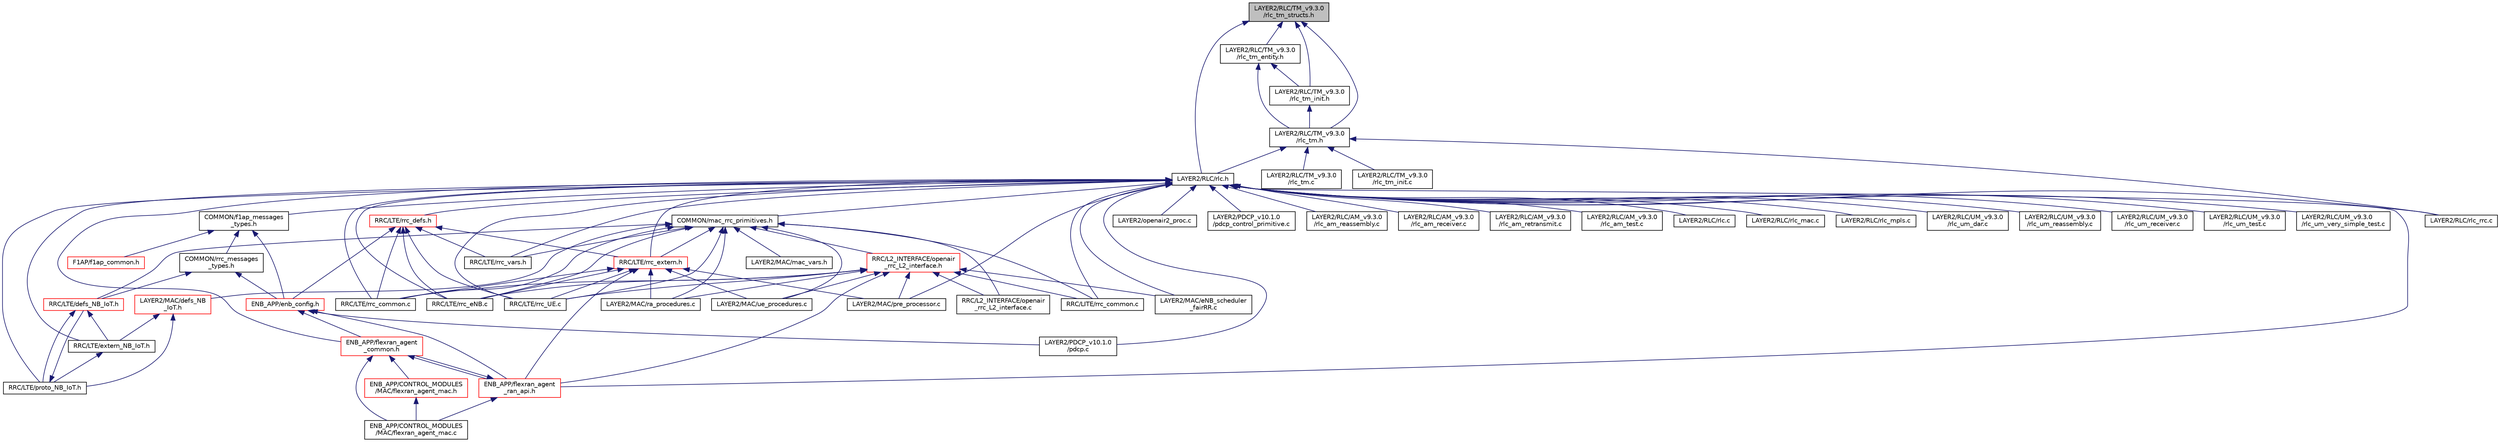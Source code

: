 digraph "LAYER2/RLC/TM_v9.3.0/rlc_tm_structs.h"
{
 // LATEX_PDF_SIZE
  edge [fontname="Helvetica",fontsize="10",labelfontname="Helvetica",labelfontsize="10"];
  node [fontname="Helvetica",fontsize="10",shape=record];
  Node1 [label="LAYER2/RLC/TM_v9.3.0\l/rlc_tm_structs.h",height=0.2,width=0.4,color="black", fillcolor="grey75", style="filled", fontcolor="black",tooltip="This file defines structures used inside the RLC TM."];
  Node1 -> Node2 [dir="back",color="midnightblue",fontsize="10",style="solid",fontname="Helvetica"];
  Node2 [label="LAYER2/RLC/rlc.h",height=0.2,width=0.4,color="black", fillcolor="white", style="filled",URL="$rlc_8h.html",tooltip="This file, and only this file must be included by external code that interact with RLC layer."];
  Node2 -> Node3 [dir="back",color="midnightblue",fontsize="10",style="solid",fontname="Helvetica"];
  Node3 [label="COMMON/f1ap_messages\l_types.h",height=0.2,width=0.4,color="black", fillcolor="white", style="filled",URL="$f1ap__messages__types_8h.html",tooltip=" "];
  Node3 -> Node4 [dir="back",color="midnightblue",fontsize="10",style="solid",fontname="Helvetica"];
  Node4 [label="COMMON/rrc_messages\l_types.h",height=0.2,width=0.4,color="black", fillcolor="white", style="filled",URL="$rrc__messages__types_8h.html",tooltip=" "];
  Node4 -> Node5 [dir="back",color="midnightblue",fontsize="10",style="solid",fontname="Helvetica"];
  Node5 [label="ENB_APP/enb_config.h",height=0.2,width=0.4,color="red", fillcolor="white", style="filled",URL="$enb__config_8h.html",tooltip=" "];
  Node5 -> Node10 [dir="back",color="midnightblue",fontsize="10",style="solid",fontname="Helvetica"];
  Node10 [label="ENB_APP/flexran_agent\l_common.h",height=0.2,width=0.4,color="red", fillcolor="white", style="filled",URL="$flexran__agent__common_8h.html",tooltip="common message primitves and utilities"];
  Node10 -> Node11 [dir="back",color="midnightblue",fontsize="10",style="solid",fontname="Helvetica"];
  Node11 [label="ENB_APP/CONTROL_MODULES\l/MAC/flexran_agent_mac.c",height=0.2,width=0.4,color="black", fillcolor="white", style="filled",URL="$flexran__agent__mac_8c.html",tooltip="FlexRAN agent message handler for MAC layer."];
  Node10 -> Node12 [dir="back",color="midnightblue",fontsize="10",style="solid",fontname="Helvetica"];
  Node12 [label="ENB_APP/CONTROL_MODULES\l/MAC/flexran_agent_mac.h",height=0.2,width=0.4,color="red", fillcolor="white", style="filled",URL="$flexran__agent__mac_8h.html",tooltip="FlexRAN agent message handler APIs for MAC layer."];
  Node12 -> Node11 [dir="back",color="midnightblue",fontsize="10",style="solid",fontname="Helvetica"];
  Node10 -> Node31 [dir="back",color="midnightblue",fontsize="10",style="solid",fontname="Helvetica"];
  Node31 [label="ENB_APP/flexran_agent\l_ran_api.h",height=0.2,width=0.4,color="red", fillcolor="white", style="filled",URL="$flexran__agent__ran__api_8h.html",tooltip="FlexRAN RAN API abstraction header."];
  Node31 -> Node11 [dir="back",color="midnightblue",fontsize="10",style="solid",fontname="Helvetica"];
  Node31 -> Node10 [dir="back",color="midnightblue",fontsize="10",style="solid",fontname="Helvetica"];
  Node5 -> Node31 [dir="back",color="midnightblue",fontsize="10",style="solid",fontname="Helvetica"];
  Node5 -> Node38 [dir="back",color="midnightblue",fontsize="10",style="solid",fontname="Helvetica"];
  Node38 [label="LAYER2/PDCP_v10.1.0\l/pdcp.c",height=0.2,width=0.4,color="black", fillcolor="white", style="filled",URL="$pdcp_8c.html",tooltip="pdcp interface with RLC"];
  Node4 -> Node49 [dir="back",color="midnightblue",fontsize="10",style="solid",fontname="Helvetica"];
  Node49 [label="RRC/LTE/defs_NB_IoT.h",height=0.2,width=0.4,color="red", fillcolor="white", style="filled",URL="$RRC_2LTE_2defs__NB__IoT_8h.html",tooltip="NB-IoT RRC struct definitions and function prototypes."];
  Node49 -> Node52 [dir="back",color="midnightblue",fontsize="10",style="solid",fontname="Helvetica"];
  Node52 [label="RRC/LTE/extern_NB_IoT.h",height=0.2,width=0.4,color="black", fillcolor="white", style="filled",URL="$extern__NB__IoT_8h.html",tooltip=" "];
  Node52 -> Node53 [dir="back",color="midnightblue",fontsize="10",style="solid",fontname="Helvetica"];
  Node53 [label="RRC/LTE/proto_NB_IoT.h",height=0.2,width=0.4,color="black", fillcolor="white", style="filled",URL="$RRC_2LTE_2proto__NB__IoT_8h.html",tooltip="RRC functions prototypes for eNB and UE for NB-IoT."];
  Node53 -> Node49 [dir="back",color="midnightblue",fontsize="10",style="solid",fontname="Helvetica"];
  Node49 -> Node53 [dir="back",color="midnightblue",fontsize="10",style="solid",fontname="Helvetica"];
  Node3 -> Node5 [dir="back",color="midnightblue",fontsize="10",style="solid",fontname="Helvetica"];
  Node3 -> Node55 [dir="back",color="midnightblue",fontsize="10",style="solid",fontname="Helvetica"];
  Node55 [label="F1AP/f1ap_common.h",height=0.2,width=0.4,color="red", fillcolor="white", style="filled",URL="$f1ap__common_8h.html",tooltip="f1ap procedures for both CU and DU"];
  Node2 -> Node70 [dir="back",color="midnightblue",fontsize="10",style="solid",fontname="Helvetica"];
  Node70 [label="COMMON/mac_rrc_primitives.h",height=0.2,width=0.4,color="black", fillcolor="white", style="filled",URL="$mac__rrc__primitives_8h.html",tooltip=" "];
  Node70 -> Node71 [dir="back",color="midnightblue",fontsize="10",style="solid",fontname="Helvetica"];
  Node71 [label="LAYER2/MAC/defs_NB\l_IoT.h",height=0.2,width=0.4,color="red", fillcolor="white", style="filled",URL="$LAYER2_2MAC_2defs__NB__IoT_8h.html",tooltip=" "];
  Node71 -> Node52 [dir="back",color="midnightblue",fontsize="10",style="solid",fontname="Helvetica"];
  Node71 -> Node53 [dir="back",color="midnightblue",fontsize="10",style="solid",fontname="Helvetica"];
  Node70 -> Node72 [dir="back",color="midnightblue",fontsize="10",style="solid",fontname="Helvetica"];
  Node72 [label="LAYER2/MAC/mac_vars.h",height=0.2,width=0.4,color="black", fillcolor="white", style="filled",URL="$mac__vars_8h.html",tooltip=" "];
  Node70 -> Node73 [dir="back",color="midnightblue",fontsize="10",style="solid",fontname="Helvetica"];
  Node73 [label="LAYER2/MAC/ra_procedures.c",height=0.2,width=0.4,color="black", fillcolor="white", style="filled",URL="$ra__procedures_8c.html",tooltip="Routines for UE MAC-layer Random-access procedures (36.321) V8.6 2009-03."];
  Node70 -> Node74 [dir="back",color="midnightblue",fontsize="10",style="solid",fontname="Helvetica"];
  Node74 [label="LAYER2/MAC/ue_procedures.c",height=0.2,width=0.4,color="black", fillcolor="white", style="filled",URL="$ue__procedures_8c.html",tooltip=" "];
  Node70 -> Node75 [dir="back",color="midnightblue",fontsize="10",style="solid",fontname="Helvetica"];
  Node75 [label="RRC/L2_INTERFACE/openair\l_rrc_L2_interface.c",height=0.2,width=0.4,color="black", fillcolor="white", style="filled",URL="$openair__rrc__L2__interface_8c.html",tooltip=" "];
  Node70 -> Node76 [dir="back",color="midnightblue",fontsize="10",style="solid",fontname="Helvetica"];
  Node76 [label="RRC/L2_INTERFACE/openair\l_rrc_L2_interface.h",height=0.2,width=0.4,color="red", fillcolor="white", style="filled",URL="$openair__rrc__L2__interface_8h.html",tooltip=" "];
  Node76 -> Node31 [dir="back",color="midnightblue",fontsize="10",style="solid",fontname="Helvetica"];
  Node76 -> Node79 [dir="back",color="midnightblue",fontsize="10",style="solid",fontname="Helvetica"];
  Node79 [label="LAYER2/MAC/eNB_scheduler\l_fairRR.c",height=0.2,width=0.4,color="black", fillcolor="white", style="filled",URL="$eNB__scheduler__fairRR_8c.html",tooltip=" "];
  Node76 -> Node85 [dir="back",color="midnightblue",fontsize="10",style="solid",fontname="Helvetica"];
  Node85 [label="LAYER2/MAC/pre_processor.c",height=0.2,width=0.4,color="black", fillcolor="white", style="filled",URL="$pre__processor_8c.html",tooltip="eNB scheduler preprocessing fuction prior to scheduling"];
  Node76 -> Node73 [dir="back",color="midnightblue",fontsize="10",style="solid",fontname="Helvetica"];
  Node76 -> Node74 [dir="back",color="midnightblue",fontsize="10",style="solid",fontname="Helvetica"];
  Node76 -> Node75 [dir="back",color="midnightblue",fontsize="10",style="solid",fontname="Helvetica"];
  Node76 -> Node88 [dir="back",color="midnightblue",fontsize="10",style="solid",fontname="Helvetica"];
  Node88 [label="RRC/LITE/rrc_common.c",height=0.2,width=0.4,color="black", fillcolor="white", style="filled",URL="$LITE_2rrc__common_8c.html",tooltip="rrc common procedures for eNB and UE"];
  Node76 -> Node89 [dir="back",color="midnightblue",fontsize="10",style="solid",fontname="Helvetica"];
  Node89 [label="RRC/LTE/rrc_common.c",height=0.2,width=0.4,color="black", fillcolor="white", style="filled",URL="$LTE_2rrc__common_8c.html",tooltip="rrc common procedures for eNB and UE"];
  Node76 -> Node90 [dir="back",color="midnightblue",fontsize="10",style="solid",fontname="Helvetica"];
  Node90 [label="RRC/LTE/rrc_eNB.c",height=0.2,width=0.4,color="black", fillcolor="white", style="filled",URL="$rrc__eNB_8c.html",tooltip="rrc procedures for eNB"];
  Node76 -> Node91 [dir="back",color="midnightblue",fontsize="10",style="solid",fontname="Helvetica"];
  Node91 [label="RRC/LTE/rrc_UE.c",height=0.2,width=0.4,color="black", fillcolor="white", style="filled",URL="$rrc__UE_8c.html",tooltip="rrc procedures for UE / rrc procedures for FeMBMS UE"];
  Node70 -> Node88 [dir="back",color="midnightblue",fontsize="10",style="solid",fontname="Helvetica"];
  Node70 -> Node49 [dir="back",color="midnightblue",fontsize="10",style="solid",fontname="Helvetica"];
  Node70 -> Node89 [dir="back",color="midnightblue",fontsize="10",style="solid",fontname="Helvetica"];
  Node70 -> Node90 [dir="back",color="midnightblue",fontsize="10",style="solid",fontname="Helvetica"];
  Node70 -> Node92 [dir="back",color="midnightblue",fontsize="10",style="solid",fontname="Helvetica"];
  Node92 [label="RRC/LTE/rrc_extern.h",height=0.2,width=0.4,color="red", fillcolor="white", style="filled",URL="$rrc__extern_8h.html",tooltip=" "];
  Node92 -> Node31 [dir="back",color="midnightblue",fontsize="10",style="solid",fontname="Helvetica"];
  Node92 -> Node85 [dir="back",color="midnightblue",fontsize="10",style="solid",fontname="Helvetica"];
  Node92 -> Node73 [dir="back",color="midnightblue",fontsize="10",style="solid",fontname="Helvetica"];
  Node92 -> Node74 [dir="back",color="midnightblue",fontsize="10",style="solid",fontname="Helvetica"];
  Node92 -> Node89 [dir="back",color="midnightblue",fontsize="10",style="solid",fontname="Helvetica"];
  Node92 -> Node90 [dir="back",color="midnightblue",fontsize="10",style="solid",fontname="Helvetica"];
  Node92 -> Node91 [dir="back",color="midnightblue",fontsize="10",style="solid",fontname="Helvetica"];
  Node70 -> Node91 [dir="back",color="midnightblue",fontsize="10",style="solid",fontname="Helvetica"];
  Node70 -> Node96 [dir="back",color="midnightblue",fontsize="10",style="solid",fontname="Helvetica"];
  Node96 [label="RRC/LTE/rrc_vars.h",height=0.2,width=0.4,color="black", fillcolor="white", style="filled",URL="$rrc__vars_8h.html",tooltip="rrc variables"];
  Node2 -> Node10 [dir="back",color="midnightblue",fontsize="10",style="solid",fontname="Helvetica"];
  Node2 -> Node31 [dir="back",color="midnightblue",fontsize="10",style="solid",fontname="Helvetica"];
  Node2 -> Node79 [dir="back",color="midnightblue",fontsize="10",style="solid",fontname="Helvetica"];
  Node2 -> Node85 [dir="back",color="midnightblue",fontsize="10",style="solid",fontname="Helvetica"];
  Node2 -> Node97 [dir="back",color="midnightblue",fontsize="10",style="solid",fontname="Helvetica"];
  Node97 [label="LAYER2/openair2_proc.c",height=0.2,width=0.4,color="black", fillcolor="white", style="filled",URL="$openair2__proc_8c.html",tooltip=" "];
  Node2 -> Node38 [dir="back",color="midnightblue",fontsize="10",style="solid",fontname="Helvetica"];
  Node2 -> Node98 [dir="back",color="midnightblue",fontsize="10",style="solid",fontname="Helvetica"];
  Node98 [label="LAYER2/PDCP_v10.1.0\l/pdcp_control_primitive.c",height=0.2,width=0.4,color="black", fillcolor="white", style="filled",URL="$pdcp__control__primitive_8c.html",tooltip=" "];
  Node2 -> Node99 [dir="back",color="midnightblue",fontsize="10",style="solid",fontname="Helvetica"];
  Node99 [label="LAYER2/RLC/AM_v9.3.0\l/rlc_am_reassembly.c",height=0.2,width=0.4,color="black", fillcolor="white", style="filled",URL="$rlc__am__reassembly_8c.html",tooltip=" "];
  Node2 -> Node100 [dir="back",color="midnightblue",fontsize="10",style="solid",fontname="Helvetica"];
  Node100 [label="LAYER2/RLC/AM_v9.3.0\l/rlc_am_receiver.c",height=0.2,width=0.4,color="black", fillcolor="white", style="filled",URL="$rlc__am__receiver_8c.html",tooltip=" "];
  Node2 -> Node101 [dir="back",color="midnightblue",fontsize="10",style="solid",fontname="Helvetica"];
  Node101 [label="LAYER2/RLC/AM_v9.3.0\l/rlc_am_retransmit.c",height=0.2,width=0.4,color="black", fillcolor="white", style="filled",URL="$rlc__am__retransmit_8c.html",tooltip=" "];
  Node2 -> Node102 [dir="back",color="midnightblue",fontsize="10",style="solid",fontname="Helvetica"];
  Node102 [label="LAYER2/RLC/AM_v9.3.0\l/rlc_am_test.c",height=0.2,width=0.4,color="black", fillcolor="white", style="filled",URL="$rlc__am__test_8c.html",tooltip=" "];
  Node2 -> Node103 [dir="back",color="midnightblue",fontsize="10",style="solid",fontname="Helvetica"];
  Node103 [label="LAYER2/RLC/rlc.c",height=0.2,width=0.4,color="black", fillcolor="white", style="filled",URL="$rlc_8c.html",tooltip=" "];
  Node2 -> Node104 [dir="back",color="midnightblue",fontsize="10",style="solid",fontname="Helvetica"];
  Node104 [label="LAYER2/RLC/rlc_mac.c",height=0.2,width=0.4,color="black", fillcolor="white", style="filled",URL="$rlc__mac_8c.html",tooltip=" "];
  Node2 -> Node105 [dir="back",color="midnightblue",fontsize="10",style="solid",fontname="Helvetica"];
  Node105 [label="LAYER2/RLC/rlc_mpls.c",height=0.2,width=0.4,color="black", fillcolor="white", style="filled",URL="$rlc__mpls_8c.html",tooltip=" "];
  Node2 -> Node106 [dir="back",color="midnightblue",fontsize="10",style="solid",fontname="Helvetica"];
  Node106 [label="LAYER2/RLC/rlc_rrc.c",height=0.2,width=0.4,color="black", fillcolor="white", style="filled",URL="$rlc__rrc_8c.html",tooltip=" "];
  Node2 -> Node107 [dir="back",color="midnightblue",fontsize="10",style="solid",fontname="Helvetica"];
  Node107 [label="LAYER2/RLC/UM_v9.3.0\l/rlc_um_dar.c",height=0.2,width=0.4,color="black", fillcolor="white", style="filled",URL="$rlc__um__dar_8c.html",tooltip=" "];
  Node2 -> Node108 [dir="back",color="midnightblue",fontsize="10",style="solid",fontname="Helvetica"];
  Node108 [label="LAYER2/RLC/UM_v9.3.0\l/rlc_um_reassembly.c",height=0.2,width=0.4,color="black", fillcolor="white", style="filled",URL="$rlc__um__reassembly_8c.html",tooltip=" "];
  Node2 -> Node109 [dir="back",color="midnightblue",fontsize="10",style="solid",fontname="Helvetica"];
  Node109 [label="LAYER2/RLC/UM_v9.3.0\l/rlc_um_receiver.c",height=0.2,width=0.4,color="black", fillcolor="white", style="filled",URL="$rlc__um__receiver_8c.html",tooltip=" "];
  Node2 -> Node110 [dir="back",color="midnightblue",fontsize="10",style="solid",fontname="Helvetica"];
  Node110 [label="LAYER2/RLC/UM_v9.3.0\l/rlc_um_test.c",height=0.2,width=0.4,color="black", fillcolor="white", style="filled",URL="$rlc__um__test_8c.html",tooltip=" "];
  Node2 -> Node111 [dir="back",color="midnightblue",fontsize="10",style="solid",fontname="Helvetica"];
  Node111 [label="LAYER2/RLC/UM_v9.3.0\l/rlc_um_very_simple_test.c",height=0.2,width=0.4,color="black", fillcolor="white", style="filled",URL="$rlc__um__very__simple__test_8c.html",tooltip=" "];
  Node2 -> Node88 [dir="back",color="midnightblue",fontsize="10",style="solid",fontname="Helvetica"];
  Node2 -> Node52 [dir="back",color="midnightblue",fontsize="10",style="solid",fontname="Helvetica"];
  Node2 -> Node53 [dir="back",color="midnightblue",fontsize="10",style="solid",fontname="Helvetica"];
  Node2 -> Node89 [dir="back",color="midnightblue",fontsize="10",style="solid",fontname="Helvetica"];
  Node2 -> Node112 [dir="back",color="midnightblue",fontsize="10",style="solid",fontname="Helvetica"];
  Node112 [label="RRC/LTE/rrc_defs.h",height=0.2,width=0.4,color="red", fillcolor="white", style="filled",URL="$rrc__defs_8h.html",tooltip=" "];
  Node112 -> Node5 [dir="back",color="midnightblue",fontsize="10",style="solid",fontname="Helvetica"];
  Node112 -> Node89 [dir="back",color="midnightblue",fontsize="10",style="solid",fontname="Helvetica"];
  Node112 -> Node90 [dir="back",color="midnightblue",fontsize="10",style="solid",fontname="Helvetica"];
  Node112 -> Node92 [dir="back",color="midnightblue",fontsize="10",style="solid",fontname="Helvetica"];
  Node112 -> Node91 [dir="back",color="midnightblue",fontsize="10",style="solid",fontname="Helvetica"];
  Node112 -> Node96 [dir="back",color="midnightblue",fontsize="10",style="solid",fontname="Helvetica"];
  Node2 -> Node90 [dir="back",color="midnightblue",fontsize="10",style="solid",fontname="Helvetica"];
  Node2 -> Node92 [dir="back",color="midnightblue",fontsize="10",style="solid",fontname="Helvetica"];
  Node2 -> Node91 [dir="back",color="midnightblue",fontsize="10",style="solid",fontname="Helvetica"];
  Node2 -> Node96 [dir="back",color="midnightblue",fontsize="10",style="solid",fontname="Helvetica"];
  Node1 -> Node150 [dir="back",color="midnightblue",fontsize="10",style="solid",fontname="Helvetica"];
  Node150 [label="LAYER2/RLC/TM_v9.3.0\l/rlc_tm.h",height=0.2,width=0.4,color="black", fillcolor="white", style="filled",URL="$rlc__tm_8h.html",tooltip="This file, and only this file must be included by code that interact with RLC TM layer."];
  Node150 -> Node2 [dir="back",color="midnightblue",fontsize="10",style="solid",fontname="Helvetica"];
  Node150 -> Node106 [dir="back",color="midnightblue",fontsize="10",style="solid",fontname="Helvetica"];
  Node150 -> Node130 [dir="back",color="midnightblue",fontsize="10",style="solid",fontname="Helvetica"];
  Node130 [label="LAYER2/RLC/TM_v9.3.0\l/rlc_tm.c",height=0.2,width=0.4,color="black", fillcolor="white", style="filled",URL="$rlc__tm_8c.html",tooltip=" "];
  Node150 -> Node131 [dir="back",color="midnightblue",fontsize="10",style="solid",fontname="Helvetica"];
  Node131 [label="LAYER2/RLC/TM_v9.3.0\l/rlc_tm_init.c",height=0.2,width=0.4,color="black", fillcolor="white", style="filled",URL="$rlc__tm__init_8c.html",tooltip=" "];
  Node1 -> Node151 [dir="back",color="midnightblue",fontsize="10",style="solid",fontname="Helvetica"];
  Node151 [label="LAYER2/RLC/TM_v9.3.0\l/rlc_tm_entity.h",height=0.2,width=0.4,color="black", fillcolor="white", style="filled",URL="$rlc__tm__entity_8h.html",tooltip="This file defines the RLC TM variables stored in a struct called rlc_tm_entity_t."];
  Node151 -> Node150 [dir="back",color="midnightblue",fontsize="10",style="solid",fontname="Helvetica"];
  Node151 -> Node152 [dir="back",color="midnightblue",fontsize="10",style="solid",fontname="Helvetica"];
  Node152 [label="LAYER2/RLC/TM_v9.3.0\l/rlc_tm_init.h",height=0.2,width=0.4,color="black", fillcolor="white", style="filled",URL="$rlc__tm__init_8h.html",tooltip="This file defines the prototypes of the functions dealing with the control primitives and initializat..."];
  Node152 -> Node150 [dir="back",color="midnightblue",fontsize="10",style="solid",fontname="Helvetica"];
  Node1 -> Node152 [dir="back",color="midnightblue",fontsize="10",style="solid",fontname="Helvetica"];
}
